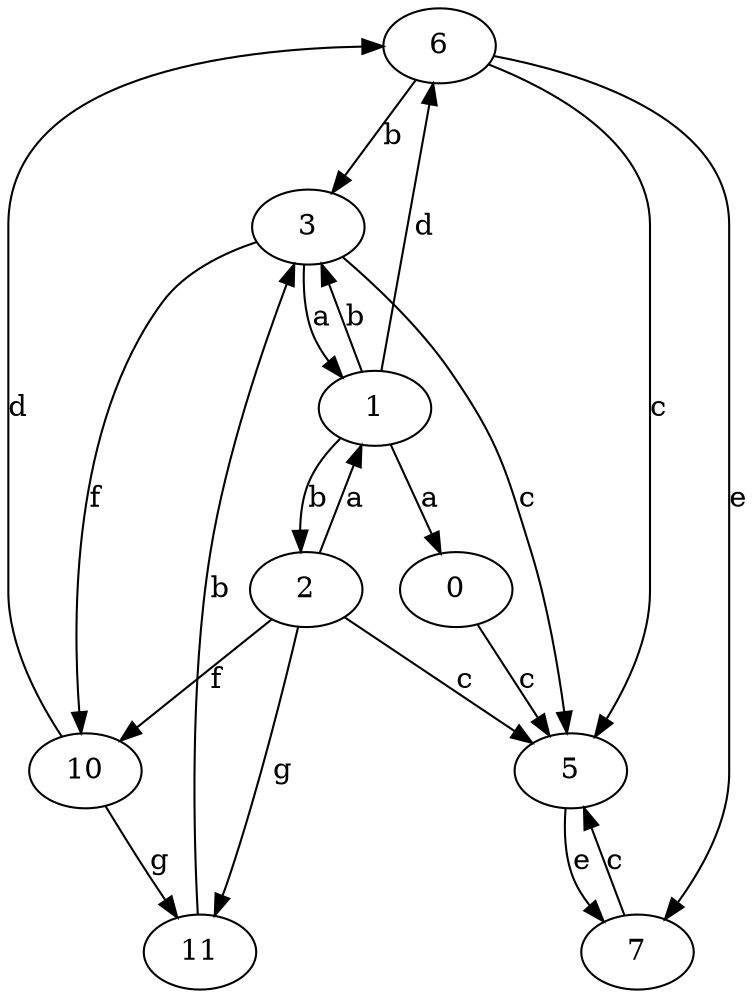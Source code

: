 strict digraph  {
0;
1;
2;
3;
5;
6;
7;
10;
11;
0 -> 5  [label=c];
1 -> 0  [label=a];
1 -> 2  [label=b];
1 -> 3  [label=b];
1 -> 6  [label=d];
2 -> 1  [label=a];
2 -> 5  [label=c];
2 -> 10  [label=f];
2 -> 11  [label=g];
3 -> 1  [label=a];
3 -> 5  [label=c];
3 -> 10  [label=f];
5 -> 7  [label=e];
6 -> 3  [label=b];
6 -> 5  [label=c];
6 -> 7  [label=e];
7 -> 5  [label=c];
10 -> 6  [label=d];
10 -> 11  [label=g];
11 -> 3  [label=b];
}
